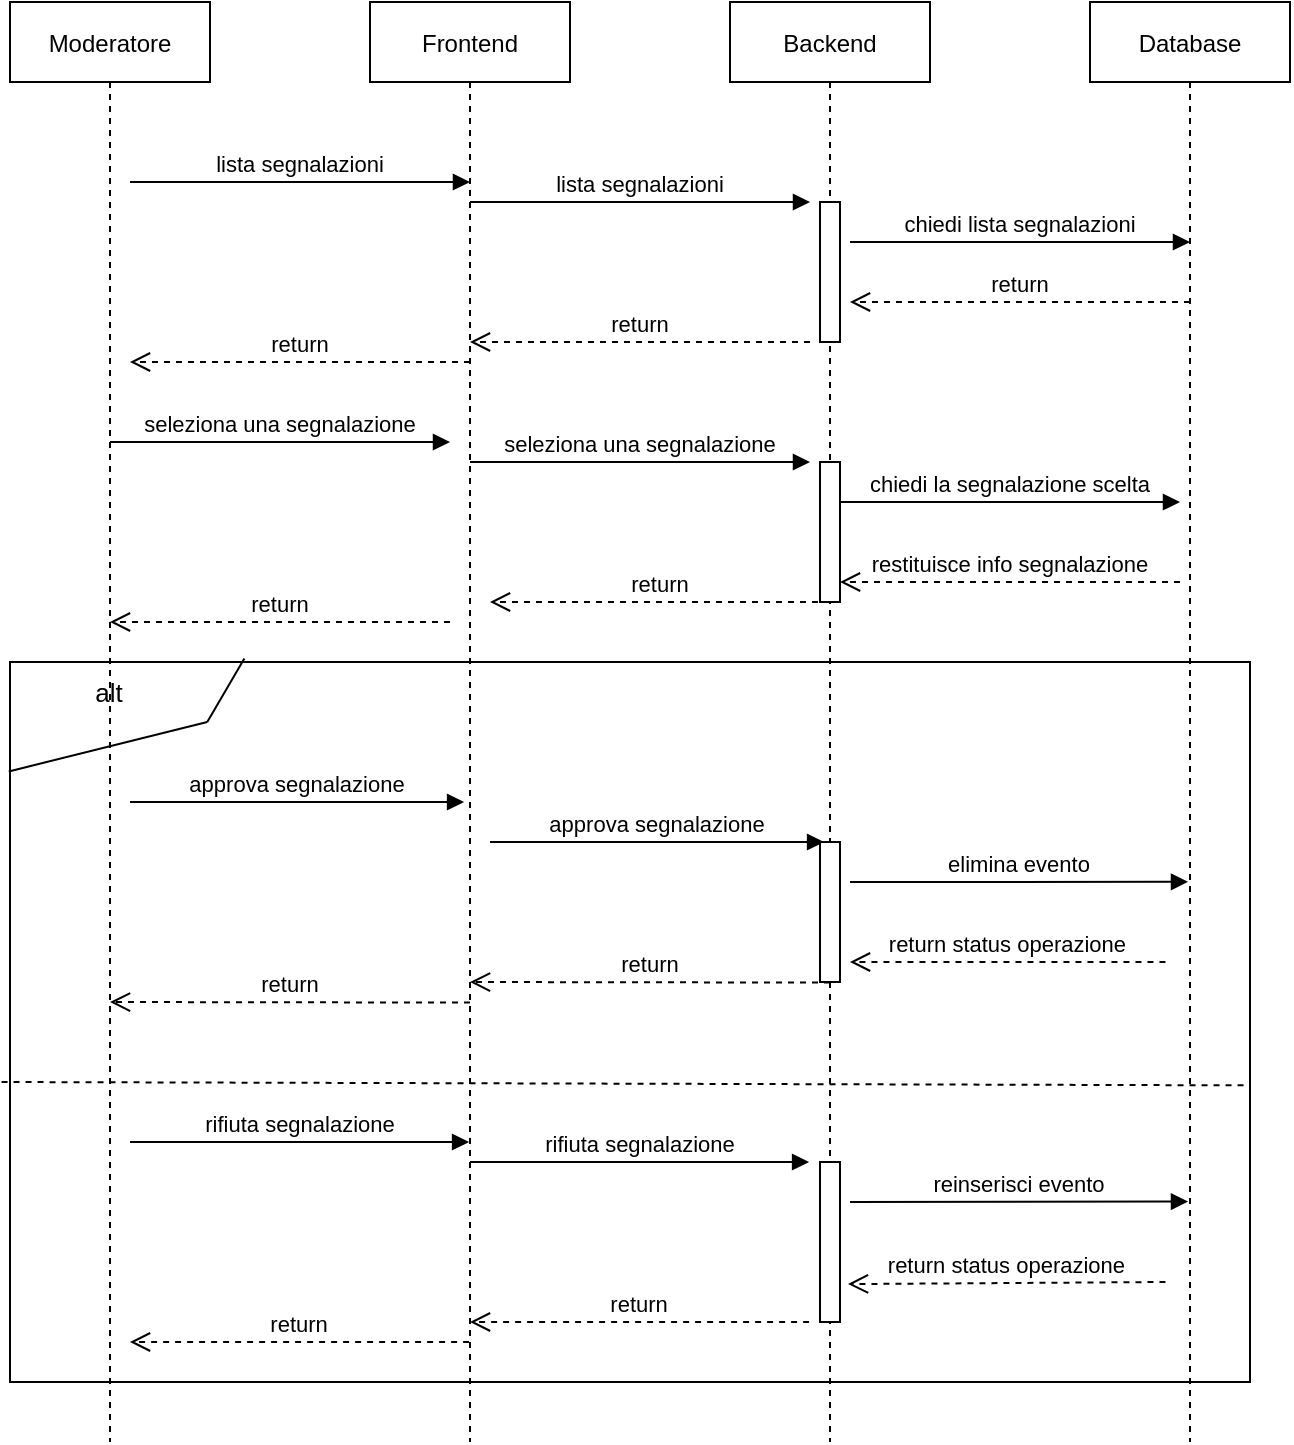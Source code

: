 <mxfile version="13.7.3" type="device"><diagram id="zHHEgTlZRXbTRcEBDqsC" name="Pagina-1"><mxGraphModel dx="1613" dy="572" grid="1" gridSize="10" guides="1" tooltips="1" connect="1" arrows="1" fold="1" page="1" pageScale="1" pageWidth="827" pageHeight="1169" math="0" shadow="0"><root><mxCell id="0"/><mxCell id="1" parent="0"/><mxCell id="z66koKXRVf4ckcyeEkpO-1" value="" style="group" parent="1" vertex="1" connectable="0"><mxGeometry x="80" y="160" width="440" height="720" as="geometry"/></mxCell><mxCell id="z66koKXRVf4ckcyeEkpO-2" value="Frontend" style="shape=umlLifeline;perimeter=lifelinePerimeter;container=0;collapsible=0;recursiveResize=0;rounded=0;shadow=0;strokeWidth=1;" parent="z66koKXRVf4ckcyeEkpO-1" vertex="1"><mxGeometry width="100" height="720" as="geometry"/></mxCell><mxCell id="z66koKXRVf4ckcyeEkpO-7" value="lista segnalazioni" style="verticalAlign=bottom;endArrow=block;entryX=0;entryY=0;shadow=0;strokeWidth=1;" parent="z66koKXRVf4ckcyeEkpO-1" edge="1"><mxGeometry relative="1" as="geometry"><mxPoint x="50" y="100" as="sourcePoint"/><mxPoint x="220" y="100" as="targetPoint"/></mxGeometry></mxCell><mxCell id="z66koKXRVf4ckcyeEkpO-13" value="return" style="verticalAlign=bottom;endArrow=open;dashed=1;endSize=8;shadow=0;strokeWidth=1;" parent="z66koKXRVf4ckcyeEkpO-1" edge="1"><mxGeometry relative="1" as="geometry"><mxPoint x="50" y="170" as="targetPoint"/><mxPoint x="220" y="170" as="sourcePoint"/></mxGeometry></mxCell><mxCell id="z66koKXRVf4ckcyeEkpO-11" value="seleziona una segnalazione" style="verticalAlign=bottom;endArrow=block;entryX=0;entryY=0;shadow=0;strokeWidth=1;" parent="z66koKXRVf4ckcyeEkpO-1" edge="1"><mxGeometry relative="1" as="geometry"><mxPoint x="50" y="230" as="sourcePoint"/><mxPoint x="220" y="230" as="targetPoint"/></mxGeometry></mxCell><mxCell id="z66koKXRVf4ckcyeEkpO-21" value="return" style="verticalAlign=bottom;endArrow=open;dashed=1;endSize=8;shadow=0;strokeWidth=1;" parent="z66koKXRVf4ckcyeEkpO-1" edge="1"><mxGeometry relative="1" as="geometry"><mxPoint x="60" y="300" as="targetPoint"/><mxPoint x="230" y="300" as="sourcePoint"/></mxGeometry></mxCell><mxCell id="z66koKXRVf4ckcyeEkpO-23" value="" style="group" parent="z66koKXRVf4ckcyeEkpO-1" vertex="1" connectable="0"><mxGeometry x="-180" y="330" width="620" height="360" as="geometry"/></mxCell><mxCell id="z66koKXRVf4ckcyeEkpO-24" value="" style="group" parent="z66koKXRVf4ckcyeEkpO-23" vertex="1" connectable="0"><mxGeometry width="620" height="360" as="geometry"/></mxCell><mxCell id="z66koKXRVf4ckcyeEkpO-25" value="" style="rounded=0;whiteSpace=wrap;html=1;fillColor=none;" parent="z66koKXRVf4ckcyeEkpO-24" vertex="1"><mxGeometry width="620" height="360" as="geometry"/></mxCell><mxCell id="z66koKXRVf4ckcyeEkpO-22" value="approva segnalazione" style="verticalAlign=bottom;endArrow=block;entryX=0;entryY=0;shadow=0;strokeWidth=1;" parent="z66koKXRVf4ckcyeEkpO-24" edge="1"><mxGeometry relative="1" as="geometry"><mxPoint x="240" y="90" as="sourcePoint"/><mxPoint x="407.045" y="90" as="targetPoint"/></mxGeometry></mxCell><mxCell id="z66koKXRVf4ckcyeEkpO-32" value="elimina evento" style="verticalAlign=bottom;endArrow=block;entryX=0.49;entryY=0.611;shadow=0;strokeWidth=1;entryDx=0;entryDy=0;entryPerimeter=0;" parent="z66koKXRVf4ckcyeEkpO-24" edge="1" target="z66koKXRVf4ckcyeEkpO-6"><mxGeometry relative="1" as="geometry"><mxPoint x="420" y="110" as="sourcePoint"/><mxPoint x="577.727" y="110" as="targetPoint"/></mxGeometry></mxCell><mxCell id="z66koKXRVf4ckcyeEkpO-35" value="return status operazione" style="verticalAlign=bottom;endArrow=open;dashed=1;endSize=8;shadow=0;strokeWidth=1;" parent="z66koKXRVf4ckcyeEkpO-24" edge="1"><mxGeometry relative="1" as="geometry"><mxPoint x="420" y="150" as="targetPoint"/><mxPoint x="577.727" y="150" as="sourcePoint"/></mxGeometry></mxCell><mxCell id="z66koKXRVf4ckcyeEkpO-36" value="" style="endArrow=none;dashed=1;html=1;entryX=1;entryY=0.588;entryDx=0;entryDy=0;entryPerimeter=0;" parent="z66koKXRVf4ckcyeEkpO-24" target="z66koKXRVf4ckcyeEkpO-25" edge="1"><mxGeometry width="50" height="50" relative="1" as="geometry"><mxPoint x="-4.227" y="210" as="sourcePoint"/><mxPoint x="295.909" y="80" as="targetPoint"/></mxGeometry></mxCell><mxCell id="z66koKXRVf4ckcyeEkpO-40" value="rifiuta segnalazione" style="verticalAlign=bottom;endArrow=block;shadow=0;strokeWidth=1;" parent="z66koKXRVf4ckcyeEkpO-24" edge="1"><mxGeometry relative="1" as="geometry"><mxPoint x="230.005" y="250" as="sourcePoint"/><mxPoint x="399.55" y="250" as="targetPoint"/></mxGeometry></mxCell><mxCell id="z66koKXRVf4ckcyeEkpO-41" value="reinserisci evento" style="verticalAlign=bottom;endArrow=block;entryX=0.49;entryY=0.833;shadow=0;strokeWidth=1;entryDx=0;entryDy=0;entryPerimeter=0;" parent="z66koKXRVf4ckcyeEkpO-24" edge="1" target="z66koKXRVf4ckcyeEkpO-6"><mxGeometry relative="1" as="geometry"><mxPoint x="420" y="270" as="sourcePoint"/><mxPoint x="577.727" y="270" as="targetPoint"/></mxGeometry></mxCell><mxCell id="z66koKXRVf4ckcyeEkpO-43" value="return status operazione" style="verticalAlign=bottom;endArrow=open;dashed=1;endSize=8;shadow=0;strokeWidth=1;entryX=1.4;entryY=0.763;entryDx=0;entryDy=0;entryPerimeter=0;" parent="z66koKXRVf4ckcyeEkpO-24" edge="1" target="z66koKXRVf4ckcyeEkpO-42"><mxGeometry relative="1" as="geometry"><mxPoint x="338.182" y="310" as="targetPoint"/><mxPoint x="577.727" y="310" as="sourcePoint"/></mxGeometry></mxCell><mxCell id="z66koKXRVf4ckcyeEkpO-44" value="return" style="verticalAlign=bottom;endArrow=open;dashed=1;endSize=8;shadow=0;strokeWidth=1;" parent="z66koKXRVf4ckcyeEkpO-24" edge="1"><mxGeometry relative="1" as="geometry"><mxPoint x="230" y="160" as="targetPoint"/><mxPoint x="410" y="160.29" as="sourcePoint"/></mxGeometry></mxCell><mxCell id="z66koKXRVf4ckcyeEkpO-45" value="return" style="verticalAlign=bottom;endArrow=open;dashed=1;endSize=8;shadow=0;strokeWidth=1;" parent="z66koKXRVf4ckcyeEkpO-24" edge="1"><mxGeometry relative="1" as="geometry"><mxPoint x="230" y="330" as="targetPoint"/><mxPoint x="399.55" y="330" as="sourcePoint"/></mxGeometry></mxCell><mxCell id="bgvsKq3xV4VReLpwVnEv-9" value="rifiuta segnalazione" style="verticalAlign=bottom;endArrow=block;shadow=0;strokeWidth=1;" edge="1" parent="z66koKXRVf4ckcyeEkpO-24"><mxGeometry relative="1" as="geometry"><mxPoint x="60.005" y="240" as="sourcePoint"/><mxPoint x="229.55" y="240" as="targetPoint"/></mxGeometry></mxCell><mxCell id="bgvsKq3xV4VReLpwVnEv-10" value="return" style="verticalAlign=bottom;endArrow=open;dashed=1;endSize=8;shadow=0;strokeWidth=1;" edge="1" parent="z66koKXRVf4ckcyeEkpO-24"><mxGeometry relative="1" as="geometry"><mxPoint x="60" y="340" as="targetPoint"/><mxPoint x="229.55" y="340" as="sourcePoint"/></mxGeometry></mxCell><mxCell id="bgvsKq3xV4VReLpwVnEv-12" value="return" style="verticalAlign=bottom;endArrow=open;dashed=1;endSize=8;shadow=0;strokeWidth=1;" edge="1" parent="z66koKXRVf4ckcyeEkpO-24"><mxGeometry relative="1" as="geometry"><mxPoint x="50" y="170" as="targetPoint"/><mxPoint x="230" y="170.29" as="sourcePoint"/></mxGeometry></mxCell><mxCell id="bgvsKq3xV4VReLpwVnEv-13" value="approva segnalazione" style="verticalAlign=bottom;endArrow=block;entryX=0;entryY=0;shadow=0;strokeWidth=1;" edge="1" parent="z66koKXRVf4ckcyeEkpO-24"><mxGeometry relative="1" as="geometry"><mxPoint x="60" y="70" as="sourcePoint"/><mxPoint x="227.045" y="70" as="targetPoint"/></mxGeometry></mxCell><mxCell id="z66koKXRVf4ckcyeEkpO-29" value="&lt;font style=&quot;font-size: 13px&quot;&gt;alt&lt;/font&gt;" style="text;html=1;strokeColor=none;fillColor=none;align=center;verticalAlign=middle;whiteSpace=wrap;rounded=0;" parent="z66koKXRVf4ckcyeEkpO-23" vertex="1"><mxGeometry width="98.636" height="30" as="geometry"/></mxCell><mxCell id="z66koKXRVf4ckcyeEkpO-26" value="" style="endArrow=none;html=1;exitX=-0.001;exitY=0.152;exitDx=0;exitDy=0;exitPerimeter=0;entryX=1;entryY=1;entryDx=0;entryDy=0;" parent="z66koKXRVf4ckcyeEkpO-23" source="z66koKXRVf4ckcyeEkpO-25" target="z66koKXRVf4ckcyeEkpO-29" edge="1"><mxGeometry width="50" height="50" relative="1" as="geometry"><mxPoint x="51.667" y="200" as="sourcePoint"/><mxPoint x="155" y="66.667" as="targetPoint"/></mxGeometry></mxCell><mxCell id="z66koKXRVf4ckcyeEkpO-28" value="" style="endArrow=none;html=1;exitX=1;exitY=1;exitDx=0;exitDy=0;entryX=0.189;entryY=-0.005;entryDx=0;entryDy=0;entryPerimeter=0;" parent="z66koKXRVf4ckcyeEkpO-23" source="z66koKXRVf4ckcyeEkpO-29" target="z66koKXRVf4ckcyeEkpO-25" edge="1"><mxGeometry width="50" height="50" relative="1" as="geometry"><mxPoint x="98.636" y="33.337" as="sourcePoint"/><mxPoint x="150.303" y="0.003" as="targetPoint"/></mxGeometry></mxCell><mxCell id="bgvsKq3xV4VReLpwVnEv-6" value="seleziona una segnalazione" style="verticalAlign=bottom;endArrow=block;entryX=0;entryY=0;shadow=0;strokeWidth=1;" edge="1" parent="z66koKXRVf4ckcyeEkpO-1"><mxGeometry relative="1" as="geometry"><mxPoint x="-130" y="220" as="sourcePoint"/><mxPoint x="40" y="220" as="targetPoint"/></mxGeometry></mxCell><mxCell id="z66koKXRVf4ckcyeEkpO-3" value="" style="group" parent="1" vertex="1" connectable="0"><mxGeometry x="260" y="160" width="100" height="720" as="geometry"/></mxCell><mxCell id="z66koKXRVf4ckcyeEkpO-4" value="Backend" style="shape=umlLifeline;perimeter=lifelinePerimeter;container=0;collapsible=0;recursiveResize=0;rounded=0;shadow=0;strokeWidth=1;" parent="z66koKXRVf4ckcyeEkpO-3" vertex="1"><mxGeometry width="100" height="720" as="geometry"/></mxCell><mxCell id="z66koKXRVf4ckcyeEkpO-8" value="" style="points=[];perimeter=orthogonalPerimeter;rounded=0;shadow=0;strokeWidth=1;" parent="z66koKXRVf4ckcyeEkpO-3" vertex="1"><mxGeometry x="45" y="100" width="10" height="70" as="geometry"/></mxCell><mxCell id="z66koKXRVf4ckcyeEkpO-14" value="" style="points=[];perimeter=orthogonalPerimeter;rounded=0;shadow=0;strokeWidth=1;" parent="z66koKXRVf4ckcyeEkpO-3" vertex="1"><mxGeometry x="45" y="230" width="10" height="70" as="geometry"/></mxCell><mxCell id="z66koKXRVf4ckcyeEkpO-15" value="chiedi la segnalazione scelta" style="verticalAlign=bottom;endArrow=block;entryX=0;entryY=0;shadow=0;strokeWidth=1;" parent="z66koKXRVf4ckcyeEkpO-3" edge="1"><mxGeometry relative="1" as="geometry"><mxPoint x="55" y="250" as="sourcePoint"/><mxPoint x="225" y="250" as="targetPoint"/></mxGeometry></mxCell><mxCell id="z66koKXRVf4ckcyeEkpO-16" value="restituisce info segnalazione" style="verticalAlign=bottom;endArrow=open;dashed=1;endSize=8;shadow=0;strokeWidth=1;" parent="z66koKXRVf4ckcyeEkpO-3" edge="1"><mxGeometry relative="1" as="geometry"><mxPoint x="55" y="290" as="targetPoint"/><mxPoint x="225" y="290" as="sourcePoint"/></mxGeometry></mxCell><mxCell id="z66koKXRVf4ckcyeEkpO-34" value="" style="points=[];perimeter=orthogonalPerimeter;rounded=0;shadow=0;strokeWidth=1;" parent="z66koKXRVf4ckcyeEkpO-3" vertex="1"><mxGeometry x="45" y="420" width="10" height="70" as="geometry"/></mxCell><mxCell id="z66koKXRVf4ckcyeEkpO-42" value="" style="points=[];perimeter=orthogonalPerimeter;rounded=0;shadow=0;strokeWidth=1;" parent="z66koKXRVf4ckcyeEkpO-3" vertex="1"><mxGeometry x="45" y="580" width="10" height="80" as="geometry"/></mxCell><mxCell id="z66koKXRVf4ckcyeEkpO-5" value="" style="group" parent="1" vertex="1" connectable="0"><mxGeometry x="440" y="160" width="100" height="720" as="geometry"/></mxCell><mxCell id="z66koKXRVf4ckcyeEkpO-6" value="Database" style="shape=umlLifeline;perimeter=lifelinePerimeter;container=0;collapsible=0;recursiveResize=0;rounded=0;shadow=0;strokeWidth=1;" parent="z66koKXRVf4ckcyeEkpO-5" vertex="1"><mxGeometry width="100" height="720" as="geometry"/></mxCell><mxCell id="z66koKXRVf4ckcyeEkpO-9" value="chiedi lista segnalazioni" style="verticalAlign=bottom;endArrow=block;entryX=0;entryY=0;shadow=0;strokeWidth=1;" parent="1" edge="1"><mxGeometry relative="1" as="geometry"><mxPoint x="320" y="280" as="sourcePoint"/><mxPoint x="490" y="280" as="targetPoint"/></mxGeometry></mxCell><mxCell id="z66koKXRVf4ckcyeEkpO-10" value="return" style="verticalAlign=bottom;endArrow=open;dashed=1;endSize=8;shadow=0;strokeWidth=1;" parent="1" edge="1"><mxGeometry relative="1" as="geometry"><mxPoint x="320" y="310" as="targetPoint"/><mxPoint x="490" y="310" as="sourcePoint"/></mxGeometry></mxCell><mxCell id="bgvsKq3xV4VReLpwVnEv-1" value="Moderatore" style="shape=umlLifeline;perimeter=lifelinePerimeter;container=0;collapsible=0;recursiveResize=0;rounded=0;shadow=0;strokeWidth=1;" vertex="1" parent="1"><mxGeometry x="-100" y="160" width="100" height="720" as="geometry"/></mxCell><mxCell id="bgvsKq3xV4VReLpwVnEv-3" value="lista segnalazioni" style="verticalAlign=bottom;endArrow=block;entryX=0;entryY=0;shadow=0;strokeWidth=1;" edge="1" parent="1"><mxGeometry relative="1" as="geometry"><mxPoint x="-40" y="250" as="sourcePoint"/><mxPoint x="130" y="250" as="targetPoint"/></mxGeometry></mxCell><mxCell id="bgvsKq3xV4VReLpwVnEv-4" value="return" style="verticalAlign=bottom;endArrow=open;dashed=1;endSize=8;shadow=0;strokeWidth=1;" edge="1" parent="1"><mxGeometry relative="1" as="geometry"><mxPoint x="-40" y="340" as="targetPoint"/><mxPoint x="130" y="340" as="sourcePoint"/></mxGeometry></mxCell><mxCell id="bgvsKq3xV4VReLpwVnEv-8" value="return" style="verticalAlign=bottom;endArrow=open;dashed=1;endSize=8;shadow=0;strokeWidth=1;" edge="1" parent="1"><mxGeometry relative="1" as="geometry"><mxPoint x="-50" y="470" as="targetPoint"/><mxPoint x="120" y="470" as="sourcePoint"/></mxGeometry></mxCell></root></mxGraphModel></diagram></mxfile>